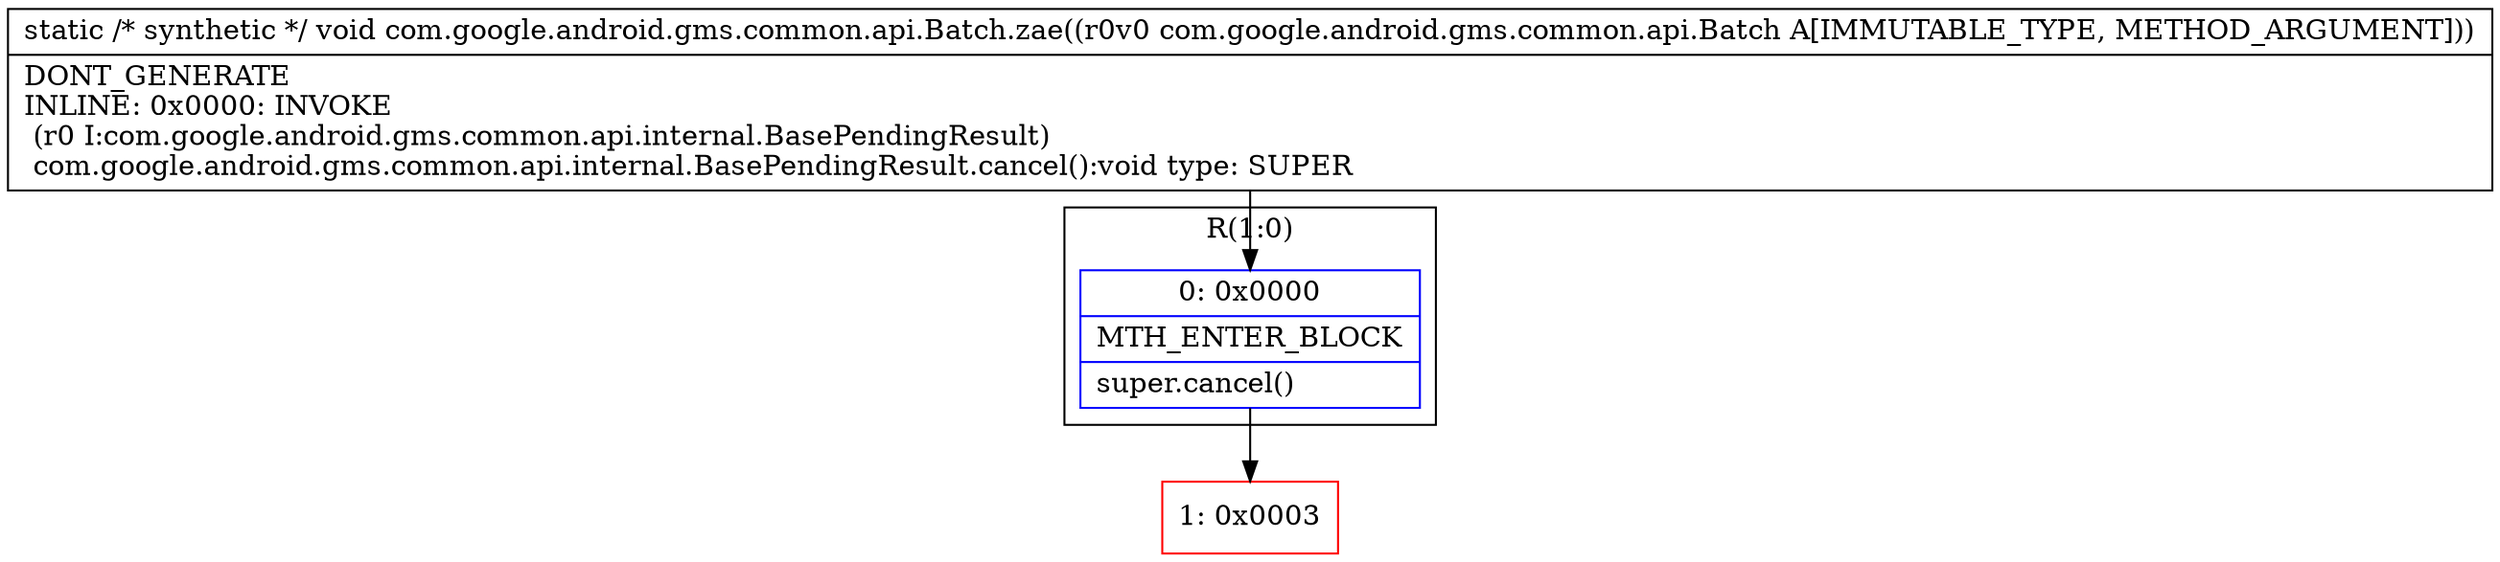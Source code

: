 digraph "CFG forcom.google.android.gms.common.api.Batch.zae(Lcom\/google\/android\/gms\/common\/api\/Batch;)V" {
subgraph cluster_Region_102798928 {
label = "R(1:0)";
node [shape=record,color=blue];
Node_0 [shape=record,label="{0\:\ 0x0000|MTH_ENTER_BLOCK\l|super.cancel()\l}"];
}
Node_1 [shape=record,color=red,label="{1\:\ 0x0003}"];
MethodNode[shape=record,label="{static \/* synthetic *\/ void com.google.android.gms.common.api.Batch.zae((r0v0 com.google.android.gms.common.api.Batch A[IMMUTABLE_TYPE, METHOD_ARGUMENT]))  | DONT_GENERATE\lINLINE: 0x0000: INVOKE  \l  (r0 I:com.google.android.gms.common.api.internal.BasePendingResult)\l com.google.android.gms.common.api.internal.BasePendingResult.cancel():void type: SUPER\l}"];
MethodNode -> Node_0;
Node_0 -> Node_1;
}

